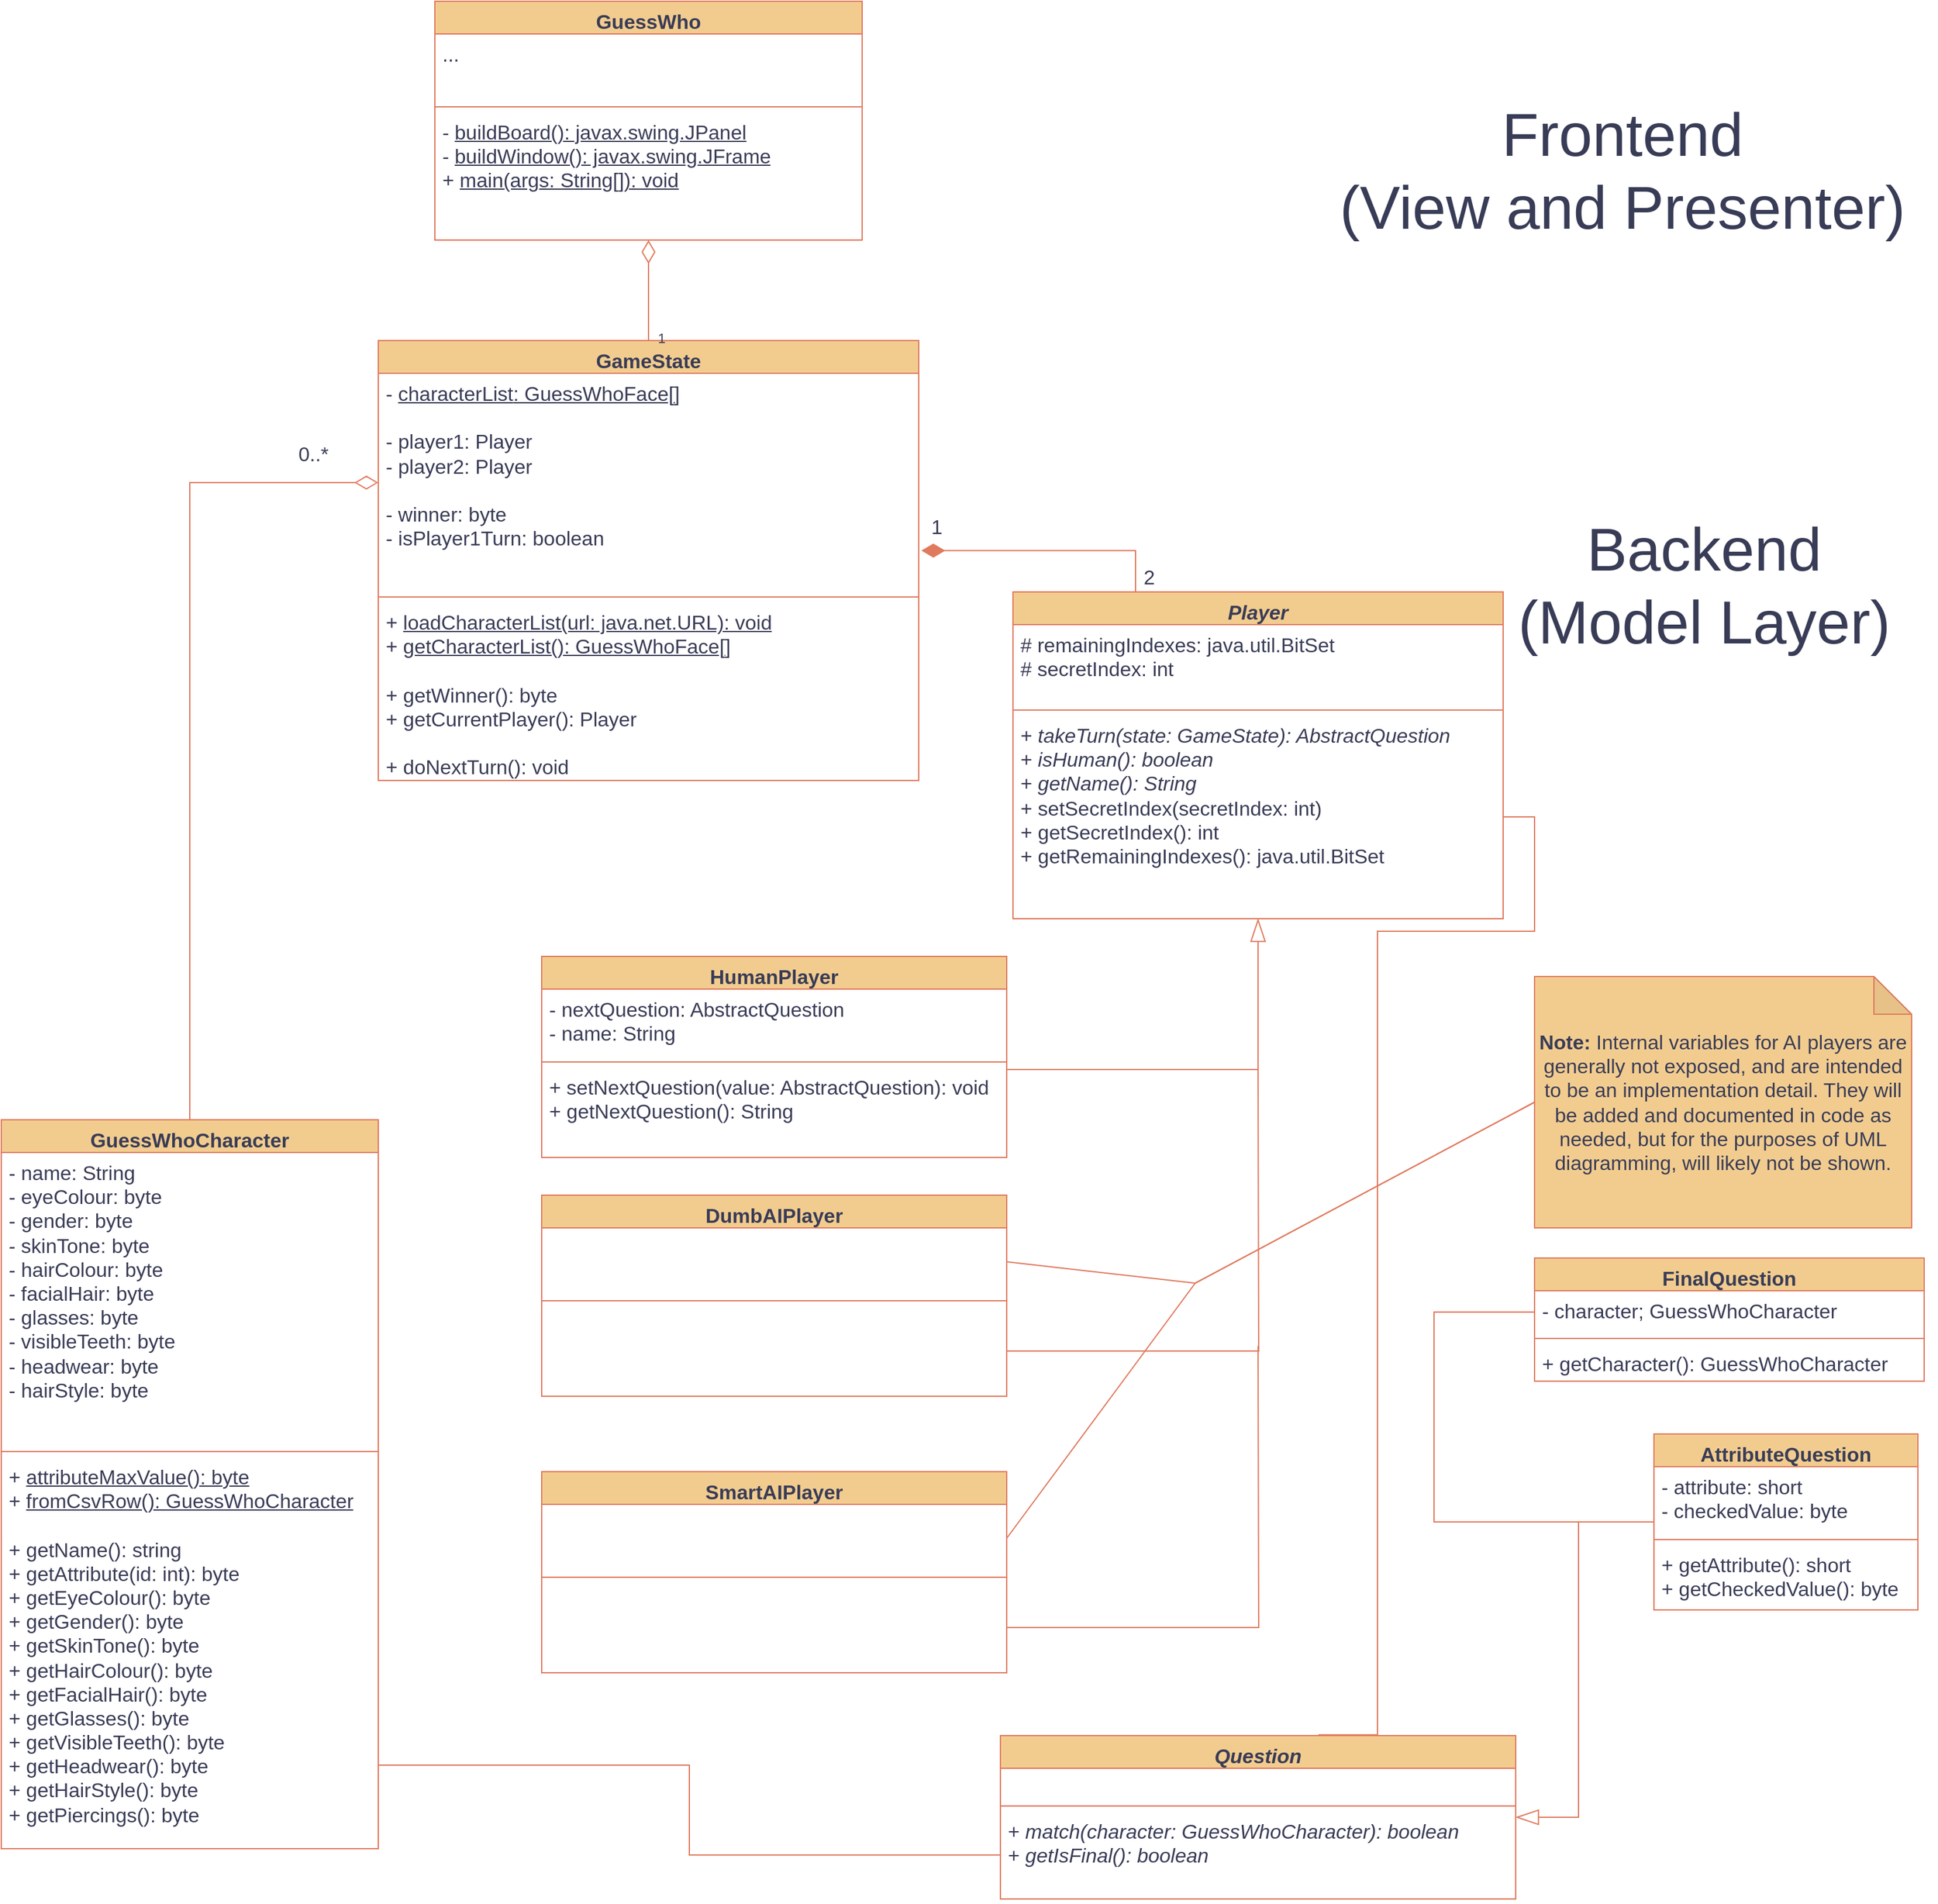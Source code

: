 <mxfile>
    <diagram id="C5RBs43oDa-KdzZeNtuy" name="Page-1">
        <mxGraphModel dx="2300" dy="1263" grid="1" gridSize="10" guides="1" tooltips="1" connect="1" arrows="1" fold="1" page="1" pageScale="1" pageWidth="1600" pageHeight="1200" background="#ffffff" math="0" shadow="0">
            <root>
                <mxCell id="WIyWlLk6GJQsqaUBKTNV-0"/>
                <mxCell id="WIyWlLk6GJQsqaUBKTNV-1" parent="WIyWlLk6GJQsqaUBKTNV-0"/>
                <mxCell id="VDGNccXba5nJFPeWjKIG-40" style="edgeStyle=orthogonalEdgeStyle;rounded=0;orthogonalLoop=1;jettySize=auto;html=1;exitX=0.5;exitY=0;exitDx=0;exitDy=0;entryX=0;entryY=0.5;entryDx=0;entryDy=0;endArrow=diamondThin;endFill=0;endSize=16;fontSize=16;labelBackgroundColor=none;strokeColor=#E07A5F;fontColor=default;" parent="WIyWlLk6GJQsqaUBKTNV-1" source="VDGNccXba5nJFPeWjKIG-4" target="VDGNccXba5nJFPeWjKIG-21" edge="1">
                    <mxGeometry relative="1" as="geometry"/>
                </mxCell>
                <mxCell id="VDGNccXba5nJFPeWjKIG-41" value="0..*" style="edgeLabel;html=1;align=center;verticalAlign=middle;resizable=0;points=[];fontSize=16;labelBackgroundColor=none;fontColor=#393C56;rounded=0;" parent="VDGNccXba5nJFPeWjKIG-40" vertex="1" connectable="0">
                    <mxGeometry x="0.841" y="-5" relative="1" as="geometry">
                        <mxPoint y="-28" as="offset"/>
                    </mxGeometry>
                </mxCell>
                <mxCell id="VDGNccXba5nJFPeWjKIG-4" value="GuessWhoCharacter" style="swimlane;fontStyle=1;align=center;verticalAlign=top;childLayout=stackLayout;horizontal=1;startSize=26;horizontalStack=0;resizeParent=1;resizeParentMax=0;resizeLast=0;collapsible=1;marginBottom=0;whiteSpace=wrap;html=1;fontSize=16;labelBackgroundColor=none;fillColor=#F2CC8F;strokeColor=#E07A5F;fontColor=#393C56;rounded=0;" parent="WIyWlLk6GJQsqaUBKTNV-1" vertex="1">
                    <mxGeometry x="40" y="1870" width="300" height="580" as="geometry"/>
                </mxCell>
                <mxCell id="VDGNccXba5nJFPeWjKIG-5" value="&lt;div style=&quot;font-size: 16px;&quot;&gt;- name: String&lt;/div&gt;&lt;div style=&quot;font-size: 16px;&quot;&gt;- eyeColour: byte&lt;/div&gt;&lt;div style=&quot;font-size: 16px;&quot;&gt;- gender: byte&lt;br style=&quot;font-size: 16px;&quot;&gt;&lt;/div&gt;&lt;div style=&quot;font-size: 16px;&quot;&gt;- skinTone: byte&lt;/div&gt;&lt;div style=&quot;font-size: 16px;&quot;&gt;- hairColour: byte&lt;/div&gt;&lt;div style=&quot;font-size: 16px;&quot;&gt;- facialHair: byte&lt;/div&gt;&lt;div style=&quot;font-size: 16px;&quot;&gt;- glasses: byte&lt;/div&gt;&lt;div style=&quot;font-size: 16px;&quot;&gt;- visibleTeeth: byte&lt;/div&gt;&lt;div style=&quot;font-size: 16px;&quot;&gt;- headwear: byte&lt;br style=&quot;font-size: 16px;&quot;&gt;- hairStyle: byte&lt;br style=&quot;font-size: 16px;&quot;&gt;&lt;/div&gt;" style="text;strokeColor=none;fillColor=none;align=left;verticalAlign=top;spacingLeft=4;spacingRight=4;overflow=hidden;rotatable=0;points=[[0,0.5],[1,0.5]];portConstraint=eastwest;whiteSpace=wrap;html=1;fontSize=16;labelBackgroundColor=none;fontColor=#393C56;rounded=0;" parent="VDGNccXba5nJFPeWjKIG-4" vertex="1">
                    <mxGeometry y="26" width="300" height="234" as="geometry"/>
                </mxCell>
                <mxCell id="VDGNccXba5nJFPeWjKIG-6" value="" style="line;strokeWidth=1;fillColor=none;align=left;verticalAlign=middle;spacingTop=-1;spacingLeft=3;spacingRight=3;rotatable=0;labelPosition=right;points=[];portConstraint=eastwest;strokeColor=#E07A5F;fontSize=16;labelBackgroundColor=none;fontColor=#393C56;rounded=0;" parent="VDGNccXba5nJFPeWjKIG-4" vertex="1">
                    <mxGeometry y="260" width="300" height="8" as="geometry"/>
                </mxCell>
                <mxCell id="VDGNccXba5nJFPeWjKIG-7" value="+ &lt;u&gt;attributeMaxValue(): byte&lt;/u&gt;&lt;br&gt;+ &lt;u&gt;fromCsvRow(): GuessWhoCharacter&lt;/u&gt;&lt;br&gt;&lt;br&gt;+ getName(): string&lt;br&gt;+ getAttribute(id: int): byte&lt;br&gt;+ getEyeColour(): byte&lt;br style=&quot;font-size: 16px;&quot;&gt;+ getGender(): byte&lt;br style=&quot;font-size: 16px;&quot;&gt;&lt;div style=&quot;font-size: 16px;&quot;&gt;+ getSkinTone(): byte&lt;/div&gt;&lt;div style=&quot;font-size: 16px;&quot;&gt;+ getHairColour(): byte&lt;/div&gt;&lt;div style=&quot;font-size: 16px;&quot;&gt;+ getFacialHair(): byte&lt;/div&gt;&lt;div style=&quot;font-size: 16px;&quot;&gt;+ getGlasses(): byte&lt;/div&gt;&lt;div style=&quot;font-size: 16px;&quot;&gt;+ getVisibleTeeth(): byte&lt;/div&gt;&lt;div style=&quot;font-size: 16px;&quot;&gt;+ getHeadwear(): byte&lt;/div&gt;&lt;div style=&quot;font-size: 16px;&quot;&gt;+ getHairStyle(): byte&lt;/div&gt;&lt;div style=&quot;font-size: 16px;&quot;&gt;+ getPiercings(): byte&lt;/div&gt;" style="text;strokeColor=none;fillColor=none;align=left;verticalAlign=top;spacingLeft=4;spacingRight=4;overflow=hidden;rotatable=0;points=[[0,0.5],[1,0.5]];portConstraint=eastwest;whiteSpace=wrap;html=1;fontSize=16;labelBackgroundColor=none;fontColor=#393C56;rounded=0;" parent="VDGNccXba5nJFPeWjKIG-4" vertex="1">
                    <mxGeometry y="268" width="300" height="312" as="geometry"/>
                </mxCell>
                <mxCell id="VDGNccXba5nJFPeWjKIG-8" value="&lt;i style=&quot;font-size: 16px;&quot;&gt;Player&lt;/i&gt;" style="swimlane;fontStyle=1;align=center;verticalAlign=top;childLayout=stackLayout;horizontal=1;startSize=26;horizontalStack=0;resizeParent=1;resizeParentMax=0;resizeLast=0;collapsible=1;marginBottom=0;whiteSpace=wrap;html=1;fontSize=16;labelBackgroundColor=none;fillColor=#F2CC8F;strokeColor=#E07A5F;fontColor=#393C56;rounded=0;" parent="WIyWlLk6GJQsqaUBKTNV-1" vertex="1">
                    <mxGeometry x="845" y="1450" width="390" height="260" as="geometry"/>
                </mxCell>
                <mxCell id="VDGNccXba5nJFPeWjKIG-9" value="&lt;div style=&quot;font-size: 16px;&quot;&gt;# remainingIndexes: java.util.BitSet&lt;/div&gt;&lt;div style=&quot;font-size: 16px;&quot;&gt;# secretIndex: int&lt;br style=&quot;font-size: 16px;&quot;&gt;&lt;/div&gt;" style="text;strokeColor=none;fillColor=none;align=left;verticalAlign=top;spacingLeft=4;spacingRight=4;overflow=hidden;rotatable=0;points=[[0,0.5],[1,0.5]];portConstraint=eastwest;whiteSpace=wrap;html=1;fontSize=16;labelBackgroundColor=none;fontColor=#393C56;rounded=0;" parent="VDGNccXba5nJFPeWjKIG-8" vertex="1">
                    <mxGeometry y="26" width="390" height="64" as="geometry"/>
                </mxCell>
                <mxCell id="VDGNccXba5nJFPeWjKIG-10" value="" style="line;strokeWidth=1;fillColor=none;align=left;verticalAlign=middle;spacingTop=-1;spacingLeft=3;spacingRight=3;rotatable=0;labelPosition=right;points=[];portConstraint=eastwest;strokeColor=#E07A5F;fontSize=16;labelBackgroundColor=none;fontColor=#393C56;rounded=0;" parent="VDGNccXba5nJFPeWjKIG-8" vertex="1">
                    <mxGeometry y="90" width="390" height="8" as="geometry"/>
                </mxCell>
                <mxCell id="VDGNccXba5nJFPeWjKIG-11" value="&lt;div style=&quot;font-size: 16px;&quot;&gt;+ &lt;i style=&quot;font-size: 16px;&quot;&gt;takeTurn(state: GameState): AbstractQuestion&lt;br style=&quot;font-size: 16px;&quot;&gt;&lt;/i&gt;&lt;/div&gt;&lt;div style=&quot;font-size: 16px;&quot;&gt;+ &lt;i style=&quot;font-size: 16px;&quot;&gt;isHuman(): boolean&lt;/i&gt;&lt;br style=&quot;font-size: 16px;&quot;&gt;&lt;/div&gt;&lt;div style=&quot;font-size: 16px;&quot;&gt;&lt;span style=&quot;font-size: 16px;&quot;&gt;+ &lt;i&gt;getName(): String&lt;/i&gt;&lt;/span&gt;&lt;/div&gt;&lt;div style=&quot;font-size: 16px;&quot;&gt;+ setSecretIndex(secretIndex: int)&lt;br&gt;+ getSecretIndex(): int&lt;br style=&quot;font-size: 16px;&quot;&gt;&lt;/div&gt;&lt;div style=&quot;font-size: 16px;&quot;&gt;+ getRemainingIndexes(): java.util.BitSet&lt;/div&gt;" style="text;strokeColor=none;fillColor=none;align=left;verticalAlign=top;spacingLeft=4;spacingRight=4;overflow=hidden;rotatable=0;points=[[0,0.5],[1,0.5]];portConstraint=eastwest;whiteSpace=wrap;html=1;fontSize=16;labelBackgroundColor=none;fontColor=#393C56;rounded=0;" parent="VDGNccXba5nJFPeWjKIG-8" vertex="1">
                    <mxGeometry y="98" width="390" height="162" as="geometry"/>
                </mxCell>
                <mxCell id="VDGNccXba5nJFPeWjKIG-20" value="GameState" style="swimlane;fontStyle=1;align=center;verticalAlign=top;childLayout=stackLayout;horizontal=1;startSize=26;horizontalStack=0;resizeParent=1;resizeParentMax=0;resizeLast=0;collapsible=1;marginBottom=0;whiteSpace=wrap;html=1;fontSize=16;labelBackgroundColor=none;fillColor=#F2CC8F;strokeColor=#E07A5F;fontColor=#393C56;rounded=0;" parent="WIyWlLk6GJQsqaUBKTNV-1" vertex="1">
                    <mxGeometry x="340" y="1250" width="430" height="350" as="geometry"/>
                </mxCell>
                <mxCell id="VDGNccXba5nJFPeWjKIG-21" value="&lt;div style=&quot;font-size: 16px;&quot;&gt;&lt;span style=&quot;font-size: 16px;&quot;&gt;- &lt;u&gt;characterList&lt;/u&gt;&lt;/span&gt;&lt;u style=&quot;font-size: 16px;&quot;&gt;: GuessWhoFace[]&lt;/u&gt;&lt;br style=&quot;font-size: 16px;&quot;&gt;&lt;/div&gt;&lt;div style=&quot;font-size: 16px;&quot;&gt;&lt;br style=&quot;font-size: 16px;&quot;&gt;- player1: Player&lt;/div&gt;&lt;div style=&quot;font-size: 16px;&quot;&gt;- player2: Player&lt;/div&gt;&lt;div style=&quot;font-size: 16px;&quot;&gt;&lt;br style=&quot;font-size: 16px;&quot;&gt;&lt;/div&gt;&lt;div style=&quot;font-size: 16px;&quot;&gt;- winner: byte&lt;/div&gt;&lt;div style=&quot;font-size: 16px;&quot;&gt;- isPlayer1Turn: boolean&lt;br style=&quot;font-size: 16px;&quot;&gt;&lt;/div&gt;&lt;div style=&quot;font-size: 16px;&quot;&gt;&lt;br style=&quot;font-size: 16px;&quot;&gt;&lt;/div&gt;" style="text;strokeColor=none;fillColor=none;align=left;verticalAlign=top;spacingLeft=4;spacingRight=4;overflow=hidden;rotatable=0;points=[[0,0.5],[1,0.5]];portConstraint=eastwest;whiteSpace=wrap;html=1;fontSize=16;labelBackgroundColor=none;fontColor=#393C56;rounded=0;" parent="VDGNccXba5nJFPeWjKIG-20" vertex="1">
                    <mxGeometry y="26" width="430" height="174" as="geometry"/>
                </mxCell>
                <mxCell id="VDGNccXba5nJFPeWjKIG-22" value="" style="line;strokeWidth=1;fillColor=none;align=left;verticalAlign=middle;spacingTop=-1;spacingLeft=3;spacingRight=3;rotatable=0;labelPosition=right;points=[];portConstraint=eastwest;strokeColor=#E07A5F;fontSize=16;labelBackgroundColor=none;fontColor=#393C56;rounded=0;" parent="VDGNccXba5nJFPeWjKIG-20" vertex="1">
                    <mxGeometry y="200" width="430" height="8" as="geometry"/>
                </mxCell>
                <mxCell id="VDGNccXba5nJFPeWjKIG-23" value="&lt;div style=&quot;font-size: 16px;&quot;&gt;+ &lt;u&gt;loadCharacterList(url: java.net.URL): void&lt;/u&gt;&lt;/div&gt;&lt;div style=&quot;font-size: 16px;&quot;&gt;+ &lt;u&gt;getCharacterList(): GuessWhoFace[]&lt;/u&gt;&lt;br&gt;&lt;/div&gt;&lt;div style=&quot;font-size: 16px;&quot;&gt;&lt;br&gt;&lt;/div&gt;&lt;div style=&quot;font-size: 16px;&quot;&gt;+ getWinner(): byte&lt;br style=&quot;font-size: 16px;&quot;&gt;&lt;/div&gt;&lt;div style=&quot;font-size: 16px;&quot;&gt;+ getCurrentPlayer(): Player&lt;/div&gt;&lt;div style=&quot;font-size: 16px;&quot;&gt;&lt;br&gt;&lt;/div&gt;&lt;div style=&quot;font-size: 16px;&quot;&gt;+ doNextTurn(): void&lt;/div&gt;" style="text;strokeColor=none;fillColor=none;align=left;verticalAlign=top;spacingLeft=4;spacingRight=4;overflow=hidden;rotatable=0;points=[[0,0.5],[1,0.5]];portConstraint=eastwest;whiteSpace=wrap;html=1;fontSize=16;labelBackgroundColor=none;fontColor=#393C56;rounded=0;" parent="VDGNccXba5nJFPeWjKIG-20" vertex="1">
                    <mxGeometry y="208" width="430" height="142" as="geometry"/>
                </mxCell>
                <mxCell id="VDGNccXba5nJFPeWjKIG-26" style="edgeStyle=orthogonalEdgeStyle;rounded=0;orthogonalLoop=1;jettySize=auto;html=1;exitX=0.25;exitY=0;exitDx=0;exitDy=0;entryX=1.005;entryY=0.811;entryDx=0;entryDy=0;entryPerimeter=0;endArrow=diamondThin;endFill=1;endSize=16;fontSize=16;labelBackgroundColor=none;strokeColor=#E07A5F;fontColor=default;" parent="WIyWlLk6GJQsqaUBKTNV-1" source="VDGNccXba5nJFPeWjKIG-8" target="VDGNccXba5nJFPeWjKIG-21" edge="1">
                    <mxGeometry relative="1" as="geometry"/>
                </mxCell>
                <mxCell id="VDGNccXba5nJFPeWjKIG-29" value="2" style="edgeLabel;html=1;align=center;verticalAlign=middle;resizable=0;points=[];fontSize=16;labelBackgroundColor=none;fontColor=#393C56;rounded=0;" parent="VDGNccXba5nJFPeWjKIG-26" vertex="1" connectable="0">
                    <mxGeometry x="-0.898" relative="1" as="geometry">
                        <mxPoint x="10" y="-2" as="offset"/>
                    </mxGeometry>
                </mxCell>
                <mxCell id="VDGNccXba5nJFPeWjKIG-30" value="1" style="edgeLabel;html=1;align=center;verticalAlign=middle;resizable=0;points=[];fontSize=16;labelBackgroundColor=none;fontColor=#393C56;rounded=0;" parent="VDGNccXba5nJFPeWjKIG-26" vertex="1" connectable="0">
                    <mxGeometry x="0.685" relative="1" as="geometry">
                        <mxPoint x="-21" y="-19" as="offset"/>
                    </mxGeometry>
                </mxCell>
                <mxCell id="gHJoVWR5GQ0I11jGbw9j-1" value="FinalQuestion" style="swimlane;fontStyle=1;align=center;verticalAlign=top;childLayout=stackLayout;horizontal=1;startSize=26;horizontalStack=0;resizeParent=1;resizeParentMax=0;resizeLast=0;collapsible=1;marginBottom=0;whiteSpace=wrap;html=1;fontSize=16;labelBackgroundColor=none;fillColor=#F2CC8F;strokeColor=#E07A5F;fontColor=#393C56;rounded=0;" parent="WIyWlLk6GJQsqaUBKTNV-1" vertex="1">
                    <mxGeometry x="1260" y="1980" width="310" height="98" as="geometry"/>
                </mxCell>
                <mxCell id="TqS85Ye_2QQ5a4Mt3u80-26" style="edgeStyle=orthogonalEdgeStyle;rounded=0;orthogonalLoop=1;jettySize=auto;html=1;exitX=0;exitY=0.5;exitDx=0;exitDy=0;strokeColor=#E07A5F;fontSize=12;fontColor=default;startSize=8;endSize=8;fillColor=#F2CC8F;endArrow=none;endFill=0;labelBackgroundColor=none;" parent="gHJoVWR5GQ0I11jGbw9j-1" source="gHJoVWR5GQ0I11jGbw9j-2" edge="1">
                    <mxGeometry relative="1" as="geometry">
                        <mxPoint x="40" y="210" as="targetPoint"/>
                        <Array as="points">
                            <mxPoint x="-80" y="43"/>
                            <mxPoint x="-80" y="210"/>
                        </Array>
                    </mxGeometry>
                </mxCell>
                <mxCell id="gHJoVWR5GQ0I11jGbw9j-2" value="- character; GuessWhoCharacter" style="text;strokeColor=none;fillColor=none;align=left;verticalAlign=top;spacingLeft=4;spacingRight=4;overflow=hidden;rotatable=0;points=[[0,0.5],[1,0.5]];portConstraint=eastwest;whiteSpace=wrap;html=1;fontSize=16;labelBackgroundColor=none;fontColor=#393C56;rounded=0;" parent="gHJoVWR5GQ0I11jGbw9j-1" vertex="1">
                    <mxGeometry y="26" width="310" height="34" as="geometry"/>
                </mxCell>
                <mxCell id="gHJoVWR5GQ0I11jGbw9j-3" value="" style="line;strokeWidth=1;fillColor=none;align=left;verticalAlign=middle;spacingTop=-1;spacingLeft=3;spacingRight=3;rotatable=0;labelPosition=right;points=[];portConstraint=eastwest;strokeColor=#E07A5F;fontSize=16;labelBackgroundColor=none;fontColor=#393C56;rounded=0;" parent="gHJoVWR5GQ0I11jGbw9j-1" vertex="1">
                    <mxGeometry y="60" width="310" height="8" as="geometry"/>
                </mxCell>
                <mxCell id="gHJoVWR5GQ0I11jGbw9j-4" value="+ getCharacter(): GuessWhoCharacter" style="text;strokeColor=none;fillColor=none;align=left;verticalAlign=top;spacingLeft=4;spacingRight=4;overflow=hidden;rotatable=0;points=[[0,0.5],[1,0.5]];portConstraint=eastwest;whiteSpace=wrap;html=1;fontSize=16;labelBackgroundColor=none;fontColor=#393C56;rounded=0;" parent="gHJoVWR5GQ0I11jGbw9j-1" vertex="1">
                    <mxGeometry y="68" width="310" height="30" as="geometry"/>
                </mxCell>
                <mxCell id="TqS85Ye_2QQ5a4Mt3u80-25" style="edgeStyle=orthogonalEdgeStyle;rounded=0;orthogonalLoop=1;jettySize=auto;html=1;exitX=0;exitY=0.5;exitDx=0;exitDy=0;entryX=1;entryY=0.5;entryDx=0;entryDy=0;strokeColor=#E07A5F;fontSize=12;fontColor=default;startSize=8;endSize=16;fillColor=#F2CC8F;endArrow=blockThin;endFill=0;labelBackgroundColor=none;" parent="WIyWlLk6GJQsqaUBKTNV-1" source="gHJoVWR5GQ0I11jGbw9j-10" target="TqS85Ye_2QQ5a4Mt3u80-20" edge="1">
                    <mxGeometry relative="1" as="geometry">
                        <Array as="points">
                            <mxPoint x="1295" y="2190"/>
                            <mxPoint x="1295" y="2425"/>
                        </Array>
                    </mxGeometry>
                </mxCell>
                <mxCell id="gHJoVWR5GQ0I11jGbw9j-10" value="AttributeQuestion" style="swimlane;fontStyle=1;align=center;verticalAlign=top;childLayout=stackLayout;horizontal=1;startSize=26;horizontalStack=0;resizeParent=1;resizeParentMax=0;resizeLast=0;collapsible=1;marginBottom=0;whiteSpace=wrap;html=1;fontSize=16;labelBackgroundColor=none;fillColor=#F2CC8F;strokeColor=#E07A5F;fontColor=#393C56;rounded=0;" parent="WIyWlLk6GJQsqaUBKTNV-1" vertex="1">
                    <mxGeometry x="1355" y="2120" width="210" height="140" as="geometry">
                        <mxRectangle x="1070" y="1870" width="180" height="30" as="alternateBounds"/>
                    </mxGeometry>
                </mxCell>
                <mxCell id="gHJoVWR5GQ0I11jGbw9j-11" value="&lt;div style=&quot;font-size: 16px;&quot;&gt;- attribute: short&lt;/div&gt;&lt;div style=&quot;font-size: 16px;&quot;&gt;- checkedValue: byte&lt;br style=&quot;font-size: 16px;&quot;&gt;&lt;/div&gt;" style="text;strokeColor=none;fillColor=none;align=left;verticalAlign=top;spacingLeft=4;spacingRight=4;overflow=hidden;rotatable=0;points=[[0,0.5],[1,0.5]];portConstraint=eastwest;whiteSpace=wrap;html=1;fontSize=16;labelBackgroundColor=none;fontColor=#393C56;rounded=0;" parent="gHJoVWR5GQ0I11jGbw9j-10" vertex="1">
                    <mxGeometry y="26" width="210" height="54" as="geometry"/>
                </mxCell>
                <mxCell id="gHJoVWR5GQ0I11jGbw9j-12" value="" style="line;strokeWidth=1;fillColor=none;align=left;verticalAlign=middle;spacingTop=-1;spacingLeft=3;spacingRight=3;rotatable=0;labelPosition=right;points=[];portConstraint=eastwest;strokeColor=#E07A5F;fontSize=16;labelBackgroundColor=none;fontColor=#393C56;rounded=0;" parent="gHJoVWR5GQ0I11jGbw9j-10" vertex="1">
                    <mxGeometry y="80" width="210" height="8" as="geometry"/>
                </mxCell>
                <mxCell id="gHJoVWR5GQ0I11jGbw9j-13" value="&lt;div style=&quot;font-size: 16px;&quot;&gt;+ getAttribute(): short&lt;/div&gt;&lt;div style=&quot;font-size: 16px;&quot;&gt;+ getCheckedValue(): byte&lt;br style=&quot;font-size: 16px;&quot;&gt;&lt;/div&gt;" style="text;strokeColor=none;fillColor=none;align=left;verticalAlign=top;spacingLeft=4;spacingRight=4;overflow=hidden;rotatable=0;points=[[0,0.5],[1,0.5]];portConstraint=eastwest;whiteSpace=wrap;html=1;fontSize=16;labelBackgroundColor=none;fontColor=#393C56;rounded=0;" parent="gHJoVWR5GQ0I11jGbw9j-10" vertex="1">
                    <mxGeometry y="88" width="210" height="52" as="geometry"/>
                </mxCell>
                <mxCell id="TqS85Ye_2QQ5a4Mt3u80-20" value="&lt;i&gt;Question&lt;/i&gt;" style="swimlane;fontStyle=1;align=center;verticalAlign=top;childLayout=stackLayout;horizontal=1;startSize=26;horizontalStack=0;resizeParent=1;resizeParentMax=0;resizeLast=0;collapsible=1;marginBottom=0;whiteSpace=wrap;html=1;strokeColor=#E07A5F;fontSize=16;fontColor=#393C56;fillColor=#F2CC8F;labelBackgroundColor=none;rounded=0;" parent="WIyWlLk6GJQsqaUBKTNV-1" vertex="1">
                    <mxGeometry x="835" y="2360" width="410" height="130" as="geometry">
                        <mxRectangle x="665" y="1880" width="170" height="30" as="alternateBounds"/>
                    </mxGeometry>
                </mxCell>
                <mxCell id="TqS85Ye_2QQ5a4Mt3u80-21" value="&lt;br&gt;" style="text;strokeColor=none;fillColor=none;align=left;verticalAlign=top;spacingLeft=4;spacingRight=4;overflow=hidden;rotatable=0;points=[[0,0.5],[1,0.5]];portConstraint=eastwest;whiteSpace=wrap;html=1;fontSize=16;fontColor=#393C56;labelBackgroundColor=none;rounded=0;" parent="TqS85Ye_2QQ5a4Mt3u80-20" vertex="1">
                    <mxGeometry y="26" width="410" height="26" as="geometry"/>
                </mxCell>
                <mxCell id="TqS85Ye_2QQ5a4Mt3u80-22" value="" style="line;strokeWidth=1;fillColor=none;align=left;verticalAlign=middle;spacingTop=-1;spacingLeft=3;spacingRight=3;rotatable=0;labelPosition=right;points=[];portConstraint=eastwest;strokeColor=#E07A5F;fontSize=16;fontColor=#393C56;labelBackgroundColor=none;rounded=0;" parent="TqS85Ye_2QQ5a4Mt3u80-20" vertex="1">
                    <mxGeometry y="52" width="410" height="8" as="geometry"/>
                </mxCell>
                <mxCell id="TqS85Ye_2QQ5a4Mt3u80-23" value="+ &lt;i&gt;match(character: GuessWhoCharacter): boolean&lt;/i&gt;&lt;br&gt;+ &lt;i&gt;getIsFinal(): boolean&lt;/i&gt;" style="text;strokeColor=none;fillColor=none;align=left;verticalAlign=top;spacingLeft=4;spacingRight=4;overflow=hidden;rotatable=0;points=[[0,0.5],[1,0.5]];portConstraint=eastwest;whiteSpace=wrap;html=1;fontSize=16;fontColor=#393C56;labelBackgroundColor=none;rounded=0;" parent="TqS85Ye_2QQ5a4Mt3u80-20" vertex="1">
                    <mxGeometry y="60" width="410" height="70" as="geometry"/>
                </mxCell>
                <mxCell id="TqS85Ye_2QQ5a4Mt3u80-29" value="GuessWho" style="swimlane;fontStyle=1;align=center;verticalAlign=top;childLayout=stackLayout;horizontal=1;startSize=26;horizontalStack=0;resizeParent=1;resizeParentMax=0;resizeLast=0;collapsible=1;marginBottom=0;whiteSpace=wrap;html=1;strokeColor=#E07A5F;fontSize=16;fontColor=#393C56;fillColor=#F2CC8F;labelBackgroundColor=none;rounded=0;" parent="WIyWlLk6GJQsqaUBKTNV-1" vertex="1">
                    <mxGeometry x="385" y="980" width="340" height="190" as="geometry"/>
                </mxCell>
                <mxCell id="TqS85Ye_2QQ5a4Mt3u80-30" value="..." style="text;strokeColor=none;fillColor=none;align=left;verticalAlign=top;spacingLeft=4;spacingRight=4;overflow=hidden;rotatable=0;points=[[0,0.5],[1,0.5]];portConstraint=eastwest;whiteSpace=wrap;html=1;fontSize=16;fontColor=#393C56;labelBackgroundColor=none;rounded=0;" parent="TqS85Ye_2QQ5a4Mt3u80-29" vertex="1">
                    <mxGeometry y="26" width="340" height="54" as="geometry"/>
                </mxCell>
                <mxCell id="TqS85Ye_2QQ5a4Mt3u80-31" value="" style="line;strokeWidth=1;fillColor=none;align=left;verticalAlign=middle;spacingTop=-1;spacingLeft=3;spacingRight=3;rotatable=0;labelPosition=right;points=[];portConstraint=eastwest;strokeColor=#E07A5F;fontSize=16;fontColor=#393C56;labelBackgroundColor=none;rounded=0;" parent="TqS85Ye_2QQ5a4Mt3u80-29" vertex="1">
                    <mxGeometry y="80" width="340" height="8" as="geometry"/>
                </mxCell>
                <mxCell id="TqS85Ye_2QQ5a4Mt3u80-32" value="- &lt;u&gt;buildBoard(): javax.swing.JPanel&lt;/u&gt;&lt;br&gt;- &lt;u&gt;buildWindow(): javax.swing.JFrame&lt;/u&gt;&lt;br&gt;+ &lt;u&gt;main(args: String[]): void&lt;/u&gt;" style="text;strokeColor=none;fillColor=none;align=left;verticalAlign=top;spacingLeft=4;spacingRight=4;overflow=hidden;rotatable=0;points=[[0,0.5],[1,0.5]];portConstraint=eastwest;whiteSpace=wrap;html=1;fontSize=16;fontColor=#393C56;labelBackgroundColor=none;rounded=0;" parent="TqS85Ye_2QQ5a4Mt3u80-29" vertex="1">
                    <mxGeometry y="88" width="340" height="102" as="geometry"/>
                </mxCell>
                <mxCell id="TqS85Ye_2QQ5a4Mt3u80-34" value="HumanPlayer" style="swimlane;fontStyle=1;align=center;verticalAlign=top;childLayout=stackLayout;horizontal=1;startSize=26;horizontalStack=0;resizeParent=1;resizeParentMax=0;resizeLast=0;collapsible=1;marginBottom=0;whiteSpace=wrap;html=1;fontSize=16;labelBackgroundColor=none;fillColor=#F2CC8F;strokeColor=#E07A5F;fontColor=#393C56;rounded=0;" parent="WIyWlLk6GJQsqaUBKTNV-1" vertex="1">
                    <mxGeometry x="470" y="1740" width="370" height="160" as="geometry"/>
                </mxCell>
                <mxCell id="TqS85Ye_2QQ5a4Mt3u80-35" value="- nextQuestion: AbstractQuestion&lt;br&gt;- name: String" style="text;strokeColor=none;fillColor=none;align=left;verticalAlign=top;spacingLeft=4;spacingRight=4;overflow=hidden;rotatable=0;points=[[0,0.5],[1,0.5]];portConstraint=eastwest;whiteSpace=wrap;html=1;fontSize=16;labelBackgroundColor=none;fontColor=#393C56;rounded=0;" parent="TqS85Ye_2QQ5a4Mt3u80-34" vertex="1">
                    <mxGeometry y="26" width="370" height="54" as="geometry"/>
                </mxCell>
                <mxCell id="TqS85Ye_2QQ5a4Mt3u80-36" value="" style="line;strokeWidth=1;fillColor=none;align=left;verticalAlign=middle;spacingTop=-1;spacingLeft=3;spacingRight=3;rotatable=0;labelPosition=right;points=[];portConstraint=eastwest;strokeColor=#E07A5F;fontSize=16;labelBackgroundColor=none;fontColor=#393C56;rounded=0;" parent="TqS85Ye_2QQ5a4Mt3u80-34" vertex="1">
                    <mxGeometry y="80" width="370" height="8" as="geometry"/>
                </mxCell>
                <mxCell id="TqS85Ye_2QQ5a4Mt3u80-37" value="+ setNextQuestion(value: AbstractQuestion): void&lt;br&gt;+ getNextQuestion(): String" style="text;strokeColor=none;fillColor=none;align=left;verticalAlign=top;spacingLeft=4;spacingRight=4;overflow=hidden;rotatable=0;points=[[0,0.5],[1,0.5]];portConstraint=eastwest;whiteSpace=wrap;html=1;fontSize=16;labelBackgroundColor=none;fontColor=#393C56;rounded=0;" parent="TqS85Ye_2QQ5a4Mt3u80-34" vertex="1">
                    <mxGeometry y="88" width="370" height="72" as="geometry"/>
                </mxCell>
                <mxCell id="TqS85Ye_2QQ5a4Mt3u80-43" style="edgeStyle=orthogonalEdgeStyle;rounded=0;orthogonalLoop=1;jettySize=auto;html=1;exitX=1;exitY=0.5;exitDx=0;exitDy=0;strokeColor=#E07A5F;fontSize=12;fontColor=default;startSize=8;endSize=16;fillColor=#F2CC8F;entryX=0.5;entryY=1;entryDx=0;entryDy=0;entryPerimeter=0;endArrow=blockThin;endFill=0;labelBackgroundColor=none;" parent="WIyWlLk6GJQsqaUBKTNV-1" source="TqS85Ye_2QQ5a4Mt3u80-37" target="VDGNccXba5nJFPeWjKIG-11" edge="1">
                    <mxGeometry relative="1" as="geometry">
                        <mxPoint x="980" y="1720" as="targetPoint"/>
                        <Array as="points">
                            <mxPoint x="840" y="1830"/>
                            <mxPoint x="1040" y="1830"/>
                        </Array>
                    </mxGeometry>
                </mxCell>
                <mxCell id="TqS85Ye_2QQ5a4Mt3u80-45" style="edgeStyle=orthogonalEdgeStyle;rounded=0;orthogonalLoop=1;jettySize=auto;html=1;exitX=1;exitY=0.5;exitDx=0;exitDy=0;strokeColor=#E07A5F;fontSize=12;fontColor=default;startSize=8;endSize=8;fillColor=#F2CC8F;endArrow=none;endFill=0;entryX=0.617;entryY=-0.005;entryDx=0;entryDy=0;entryPerimeter=0;labelBackgroundColor=none;" parent="WIyWlLk6GJQsqaUBKTNV-1" source="VDGNccXba5nJFPeWjKIG-11" target="TqS85Ye_2QQ5a4Mt3u80-20" edge="1">
                    <mxGeometry relative="1" as="geometry">
                        <mxPoint x="1135" y="2180" as="targetPoint"/>
                        <Array as="points">
                            <mxPoint x="1260" y="1629"/>
                            <mxPoint x="1260" y="1720"/>
                            <mxPoint x="1135" y="1720"/>
                        </Array>
                    </mxGeometry>
                </mxCell>
                <mxCell id="TqS85Ye_2QQ5a4Mt3u80-47" value="Backend&lt;br&gt;(Model Layer)" style="text;html=1;strokeColor=none;fillColor=none;align=center;verticalAlign=middle;whiteSpace=wrap;rounded=0;fontSize=48;fontColor=#393C56;labelBackgroundColor=none;" parent="WIyWlLk6GJQsqaUBKTNV-1" vertex="1">
                    <mxGeometry x="1230" y="1380" width="330" height="130" as="geometry"/>
                </mxCell>
                <mxCell id="TqS85Ye_2QQ5a4Mt3u80-49" value="DumbAIPlayer" style="swimlane;fontStyle=1;align=center;verticalAlign=top;childLayout=stackLayout;horizontal=1;startSize=26;horizontalStack=0;resizeParent=1;resizeParentMax=0;resizeLast=0;collapsible=1;marginBottom=0;whiteSpace=wrap;html=1;fontSize=16;labelBackgroundColor=none;fillColor=#F2CC8F;strokeColor=#E07A5F;fontColor=#393C56;rounded=0;" parent="WIyWlLk6GJQsqaUBKTNV-1" vertex="1">
                    <mxGeometry x="470" y="1930" width="370" height="160" as="geometry"/>
                </mxCell>
                <mxCell id="TqS85Ye_2QQ5a4Mt3u80-50" value="&lt;br&gt;" style="text;strokeColor=none;fillColor=none;align=left;verticalAlign=top;spacingLeft=4;spacingRight=4;overflow=hidden;rotatable=0;points=[[0,0.5],[1,0.5]];portConstraint=eastwest;whiteSpace=wrap;html=1;fontSize=16;labelBackgroundColor=none;fontColor=#393C56;rounded=0;" parent="TqS85Ye_2QQ5a4Mt3u80-49" vertex="1">
                    <mxGeometry y="26" width="370" height="54" as="geometry"/>
                </mxCell>
                <mxCell id="TqS85Ye_2QQ5a4Mt3u80-51" value="" style="line;strokeWidth=1;fillColor=none;align=left;verticalAlign=middle;spacingTop=-1;spacingLeft=3;spacingRight=3;rotatable=0;labelPosition=right;points=[];portConstraint=eastwest;strokeColor=#E07A5F;fontSize=16;labelBackgroundColor=none;fontColor=#393C56;rounded=0;" parent="TqS85Ye_2QQ5a4Mt3u80-49" vertex="1">
                    <mxGeometry y="80" width="370" height="8" as="geometry"/>
                </mxCell>
                <mxCell id="TqS85Ye_2QQ5a4Mt3u80-53" style="edgeStyle=orthogonalEdgeStyle;rounded=0;orthogonalLoop=1;jettySize=auto;html=1;exitX=1;exitY=0.5;exitDx=0;exitDy=0;strokeColor=#E07A5F;fontSize=12;fontColor=default;startSize=8;endSize=8;fillColor=#F2CC8F;endArrow=none;endFill=0;labelBackgroundColor=none;" parent="TqS85Ye_2QQ5a4Mt3u80-49" source="TqS85Ye_2QQ5a4Mt3u80-52" edge="1">
                    <mxGeometry relative="1" as="geometry">
                        <mxPoint x="570" y="-100" as="targetPoint"/>
                    </mxGeometry>
                </mxCell>
                <mxCell id="TqS85Ye_2QQ5a4Mt3u80-52" value="&lt;br&gt;" style="text;strokeColor=none;fillColor=none;align=left;verticalAlign=top;spacingLeft=4;spacingRight=4;overflow=hidden;rotatable=0;points=[[0,0.5],[1,0.5]];portConstraint=eastwest;whiteSpace=wrap;html=1;fontSize=16;labelBackgroundColor=none;fontColor=#393C56;rounded=0;" parent="TqS85Ye_2QQ5a4Mt3u80-49" vertex="1">
                    <mxGeometry y="88" width="370" height="72" as="geometry"/>
                </mxCell>
                <mxCell id="TqS85Ye_2QQ5a4Mt3u80-54" value="Frontend&lt;br&gt;(View and Presenter)" style="text;html=1;strokeColor=none;fillColor=none;align=center;verticalAlign=middle;whiteSpace=wrap;rounded=0;fontSize=48;fontColor=#393C56;labelBackgroundColor=none;" parent="WIyWlLk6GJQsqaUBKTNV-1" vertex="1">
                    <mxGeometry x="1080" y="1050" width="500" height="130" as="geometry"/>
                </mxCell>
                <mxCell id="NFezb4O7g_1DOGm-7_C6-0" style="edgeStyle=orthogonalEdgeStyle;rounded=0;orthogonalLoop=1;jettySize=auto;html=1;exitX=0.5;exitY=0;exitDx=0;exitDy=0;entryX=0.5;entryY=1;entryDx=0;entryDy=0;entryPerimeter=0;endArrow=diamondThin;endFill=0;strokeColor=#E07A5F;endSize=16;labelBackgroundColor=none;fontColor=default;" parent="WIyWlLk6GJQsqaUBKTNV-1" source="VDGNccXba5nJFPeWjKIG-20" target="TqS85Ye_2QQ5a4Mt3u80-32" edge="1">
                    <mxGeometry relative="1" as="geometry"/>
                </mxCell>
                <mxCell id="NFezb4O7g_1DOGm-7_C6-1" value="1" style="edgeLabel;html=1;align=center;verticalAlign=middle;resizable=0;points=[];labelBackgroundColor=none;fontColor=#393C56;rounded=0;" parent="NFezb4O7g_1DOGm-7_C6-0" vertex="1" connectable="0">
                    <mxGeometry x="0.463" y="1" relative="1" as="geometry">
                        <mxPoint x="11" y="56" as="offset"/>
                    </mxGeometry>
                </mxCell>
                <mxCell id="_5XNqQgq0jYtjSPyxTVV-8" style="rounded=0;orthogonalLoop=1;jettySize=auto;html=1;exitX=0;exitY=0.5;exitDx=0;exitDy=0;exitPerimeter=0;entryX=1;entryY=0.5;entryDx=0;entryDy=0;strokeColor=#E07A5F;fontColor=#393C56;fillColor=#F2CC8F;endArrow=none;endFill=0;" parent="WIyWlLk6GJQsqaUBKTNV-1" source="_5XNqQgq0jYtjSPyxTVV-0" target="TqS85Ye_2QQ5a4Mt3u80-50" edge="1">
                    <mxGeometry relative="1" as="geometry">
                        <Array as="points">
                            <mxPoint x="990" y="2000"/>
                        </Array>
                    </mxGeometry>
                </mxCell>
                <mxCell id="_5XNqQgq0jYtjSPyxTVV-9" style="rounded=0;orthogonalLoop=1;jettySize=auto;html=1;exitX=0;exitY=0.5;exitDx=0;exitDy=0;exitPerimeter=0;entryX=1;entryY=0.5;entryDx=0;entryDy=0;strokeColor=#E07A5F;fontColor=#393C56;fillColor=#F2CC8F;endArrow=none;endFill=0;" parent="WIyWlLk6GJQsqaUBKTNV-1" source="_5XNqQgq0jYtjSPyxTVV-0" target="_5XNqQgq0jYtjSPyxTVV-3" edge="1">
                    <mxGeometry relative="1" as="geometry">
                        <Array as="points">
                            <mxPoint x="990" y="2000"/>
                        </Array>
                    </mxGeometry>
                </mxCell>
                <mxCell id="_5XNqQgq0jYtjSPyxTVV-0" value="&lt;font style=&quot;font-size: 16px;&quot;&gt;&lt;b&gt;Note:&lt;/b&gt; Internal variables for AI players are generally not exposed, and are intended to be an implementation detail. They will be added and documented in code as needed, but for the purposes of UML diagramming, will likely not be shown.&lt;br&gt;&lt;/font&gt;" style="shape=note;whiteSpace=wrap;html=1;backgroundOutline=1;darkOpacity=0.05;labelBackgroundColor=none;fillColor=#F2CC8F;strokeColor=#E07A5F;fontColor=#393C56;rounded=0;" parent="WIyWlLk6GJQsqaUBKTNV-1" vertex="1">
                    <mxGeometry x="1260" y="1756" width="300" height="200" as="geometry"/>
                </mxCell>
                <mxCell id="_5XNqQgq0jYtjSPyxTVV-2" value="SmartAIPlayer" style="swimlane;fontStyle=1;align=center;verticalAlign=top;childLayout=stackLayout;horizontal=1;startSize=26;horizontalStack=0;resizeParent=1;resizeParentMax=0;resizeLast=0;collapsible=1;marginBottom=0;whiteSpace=wrap;html=1;fontSize=16;labelBackgroundColor=none;fillColor=#F2CC8F;strokeColor=#E07A5F;fontColor=#393C56;rounded=0;" parent="WIyWlLk6GJQsqaUBKTNV-1" vertex="1">
                    <mxGeometry x="470" y="2150" width="370" height="160" as="geometry"/>
                </mxCell>
                <mxCell id="_5XNqQgq0jYtjSPyxTVV-3" value="&lt;br&gt;" style="text;strokeColor=none;fillColor=none;align=left;verticalAlign=top;spacingLeft=4;spacingRight=4;overflow=hidden;rotatable=0;points=[[0,0.5],[1,0.5]];portConstraint=eastwest;whiteSpace=wrap;html=1;fontSize=16;labelBackgroundColor=none;fontColor=#393C56;rounded=0;" parent="_5XNqQgq0jYtjSPyxTVV-2" vertex="1">
                    <mxGeometry y="26" width="370" height="54" as="geometry"/>
                </mxCell>
                <mxCell id="_5XNqQgq0jYtjSPyxTVV-4" value="" style="line;strokeWidth=1;fillColor=none;align=left;verticalAlign=middle;spacingTop=-1;spacingLeft=3;spacingRight=3;rotatable=0;labelPosition=right;points=[];portConstraint=eastwest;strokeColor=#E07A5F;fontSize=16;labelBackgroundColor=none;fontColor=#393C56;rounded=0;" parent="_5XNqQgq0jYtjSPyxTVV-2" vertex="1">
                    <mxGeometry y="80" width="370" height="8" as="geometry"/>
                </mxCell>
                <mxCell id="_5XNqQgq0jYtjSPyxTVV-5" style="edgeStyle=orthogonalEdgeStyle;rounded=0;orthogonalLoop=1;jettySize=auto;html=1;exitX=1;exitY=0.5;exitDx=0;exitDy=0;strokeColor=#E07A5F;fontSize=12;fontColor=default;startSize=8;endSize=8;fillColor=#F2CC8F;endArrow=none;endFill=0;labelBackgroundColor=none;" parent="_5XNqQgq0jYtjSPyxTVV-2" source="_5XNqQgq0jYtjSPyxTVV-6" edge="1">
                    <mxGeometry relative="1" as="geometry">
                        <mxPoint x="570" y="-100" as="targetPoint"/>
                    </mxGeometry>
                </mxCell>
                <mxCell id="_5XNqQgq0jYtjSPyxTVV-6" value="&lt;br&gt;" style="text;strokeColor=none;fillColor=none;align=left;verticalAlign=top;spacingLeft=4;spacingRight=4;overflow=hidden;rotatable=0;points=[[0,0.5],[1,0.5]];portConstraint=eastwest;whiteSpace=wrap;html=1;fontSize=16;labelBackgroundColor=none;fontColor=#393C56;rounded=0;" parent="_5XNqQgq0jYtjSPyxTVV-2" vertex="1">
                    <mxGeometry y="88" width="370" height="72" as="geometry"/>
                </mxCell>
                <mxCell id="_5XNqQgq0jYtjSPyxTVV-7" style="edgeStyle=orthogonalEdgeStyle;rounded=0;orthogonalLoop=1;jettySize=auto;html=1;exitX=0;exitY=0.5;exitDx=0;exitDy=0;entryX=1;entryY=0.787;entryDx=0;entryDy=0;entryPerimeter=0;strokeColor=#E07A5F;fontColor=#393C56;fillColor=#F2CC8F;endArrow=none;endFill=0;" parent="WIyWlLk6GJQsqaUBKTNV-1" source="TqS85Ye_2QQ5a4Mt3u80-23" target="VDGNccXba5nJFPeWjKIG-7" edge="1">
                    <mxGeometry relative="1" as="geometry"/>
                </mxCell>
            </root>
        </mxGraphModel>
    </diagram>
</mxfile>